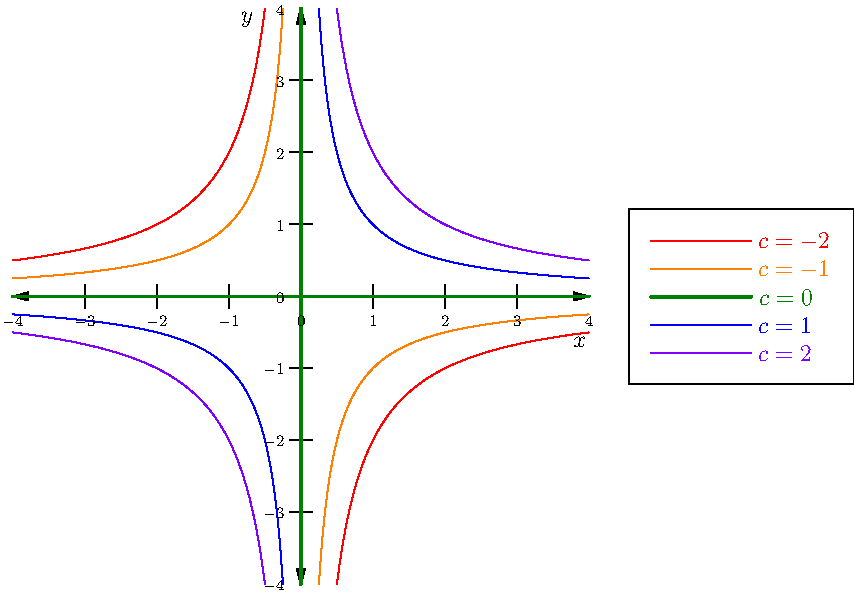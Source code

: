 import graph;

size(15cm);

real fa(real x) { return -2/x; }
real fb(real x) { return -1/x; }
// real fc(real x) { return -c*x; }
real fd(real x) { return 1/x; }
real fe(real x) { return 2/x; }

// Set up the range of the plot
real xmin = -4, xmax = 4;
real ymin = -4, ymax = 4;

xaxis("$x$", xmin, xmax, Ticks(Label(fontsize(8pt)), Step=1, begin=false, end=false), Arrows);
yaxis("$y$", ymin, ymax, Ticks(Label(fontsize(8pt)), Step=1, begin=false, end=false), Arrows);

draw(graph(fa, -4, -1/2, operator ..), red, "$c = -2$", align=W);
draw(graph(fa, 1/2, 4, operator ..), red);
draw(graph(fb, -4, -1/4, operator ..), orange, "$c = -1$", align=W);
draw(graph(fb, 1/4, 4, operator ..), orange);

draw((xmin,0)--(xmax,0), deepgreen+1.3, "$c = 0$", align=W);
draw((0,ymin)--(0,ymax), deepgreen+1.3);

draw(graph(fd, -4, -1/4, operator ..), blue, "$c = 1$", align=W);
draw(graph(fd, 1/4, 4, operator ..), blue);
draw(graph(fe, -4, -1/2, operator ..), purple, "$c = 2$", align=W);
draw(graph(fe, 1/2, 4, operator ..), purple);

add(legend(),point(E),(20,0),UnFill);
